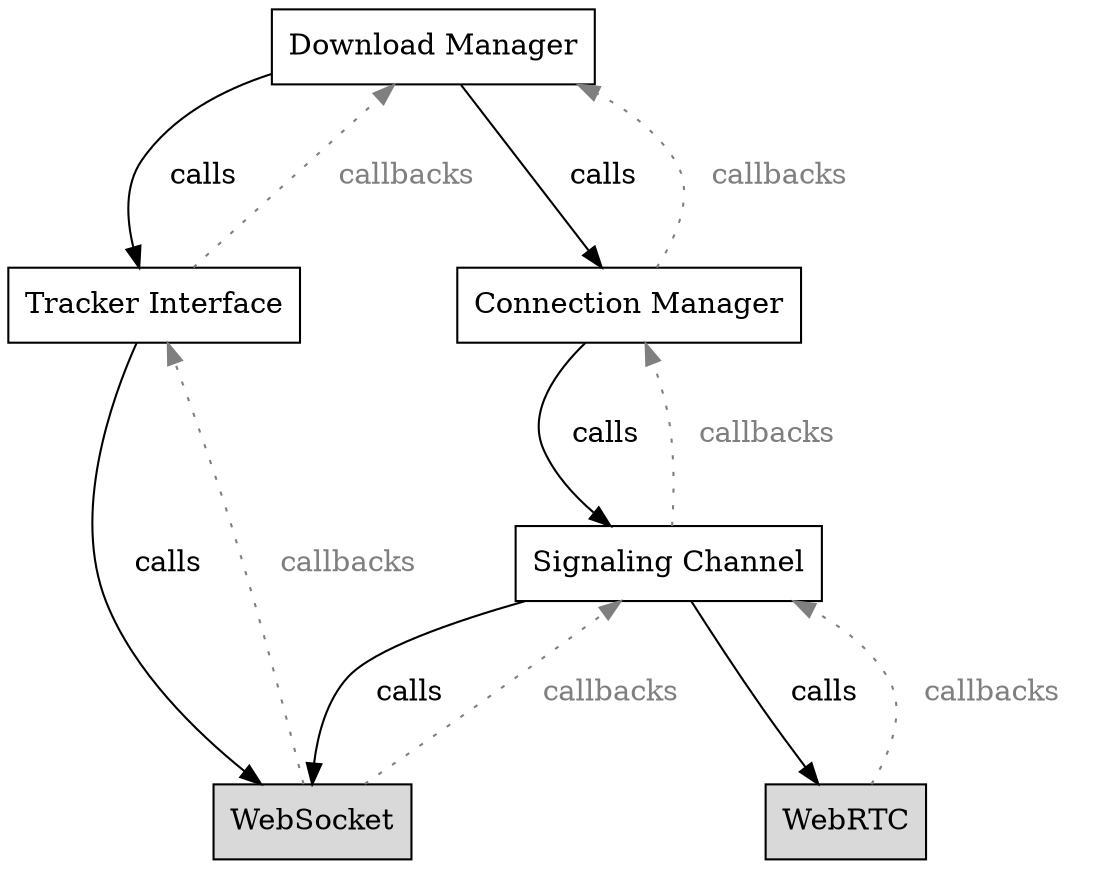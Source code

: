 digraph {
    graph [fontname = "helvetica"];
    node [shape=record];
    ranksep=1;

    dm [label="Download Manager"];
    {
        rank=same;
        tr [label="Tracker Interface"];
        cm [label="Connection Manager"];
    }
    sc [label="Signaling Channel"];
    {
        rank=same;
        ws [label="WebSocket", style=filled, color=black, fillcolor=gray85];
        wr [label="WebRTC", style=filled, color=black, fillcolor=gray85];
    }

    dm -> tr [label="   calls   "];
    dm -> cm [label="   calls   "];
    cm -> sc [label="   calls   "];
    tr -> ws [label="   calls   "];
    sc -> ws [label="   calls   "];
    sc -> wr [label="   calls   "]

    tr -> dm [label="   callbacks   ", style=dotted, color=gray50, fontcolor=gray50];
    cm -> dm [label="   callbacks   ", style=dotted, color=gray50, fontcolor=gray50];
    sc -> cm [label="   callbacks   ", style=dotted, color=gray50, fontcolor=gray50];
    ws -> tr [label="   callbacks   ", style=dotted, color=gray50, fontcolor=gray50];
    ws -> sc [label="   callbacks   ", style=dotted, color=gray50, fontcolor=gray50];
    wr -> sc [label="   callbacks   ", style=dotted, color=gray50, fontcolor=gray50];
}
